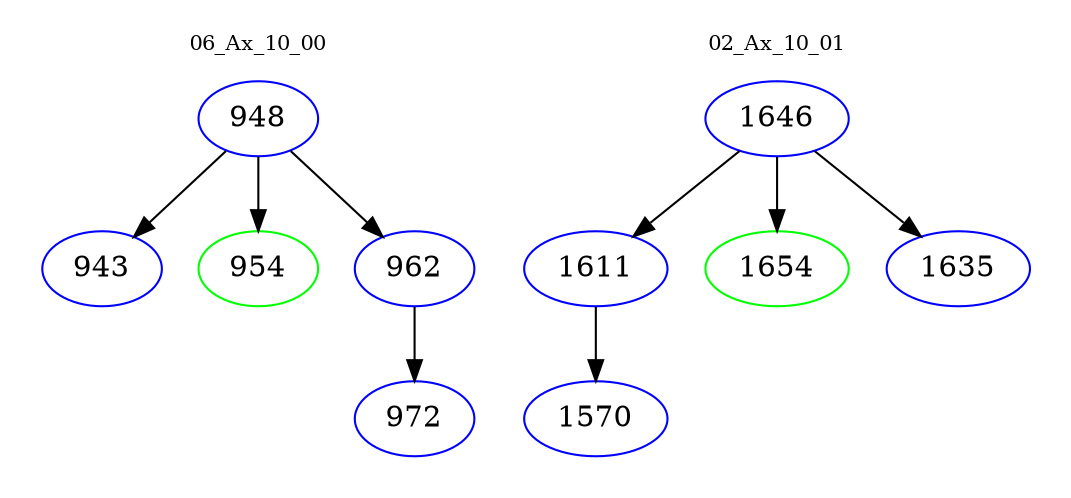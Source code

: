 digraph{
subgraph cluster_0 {
color = white
label = "06_Ax_10_00";
fontsize=10;
T0_948 [label="948", color="blue"]
T0_948 -> T0_943 [color="black"]
T0_943 [label="943", color="blue"]
T0_948 -> T0_954 [color="black"]
T0_954 [label="954", color="green"]
T0_948 -> T0_962 [color="black"]
T0_962 [label="962", color="blue"]
T0_962 -> T0_972 [color="black"]
T0_972 [label="972", color="blue"]
}
subgraph cluster_1 {
color = white
label = "02_Ax_10_01";
fontsize=10;
T1_1646 [label="1646", color="blue"]
T1_1646 -> T1_1611 [color="black"]
T1_1611 [label="1611", color="blue"]
T1_1611 -> T1_1570 [color="black"]
T1_1570 [label="1570", color="blue"]
T1_1646 -> T1_1654 [color="black"]
T1_1654 [label="1654", color="green"]
T1_1646 -> T1_1635 [color="black"]
T1_1635 [label="1635", color="blue"]
}
}
